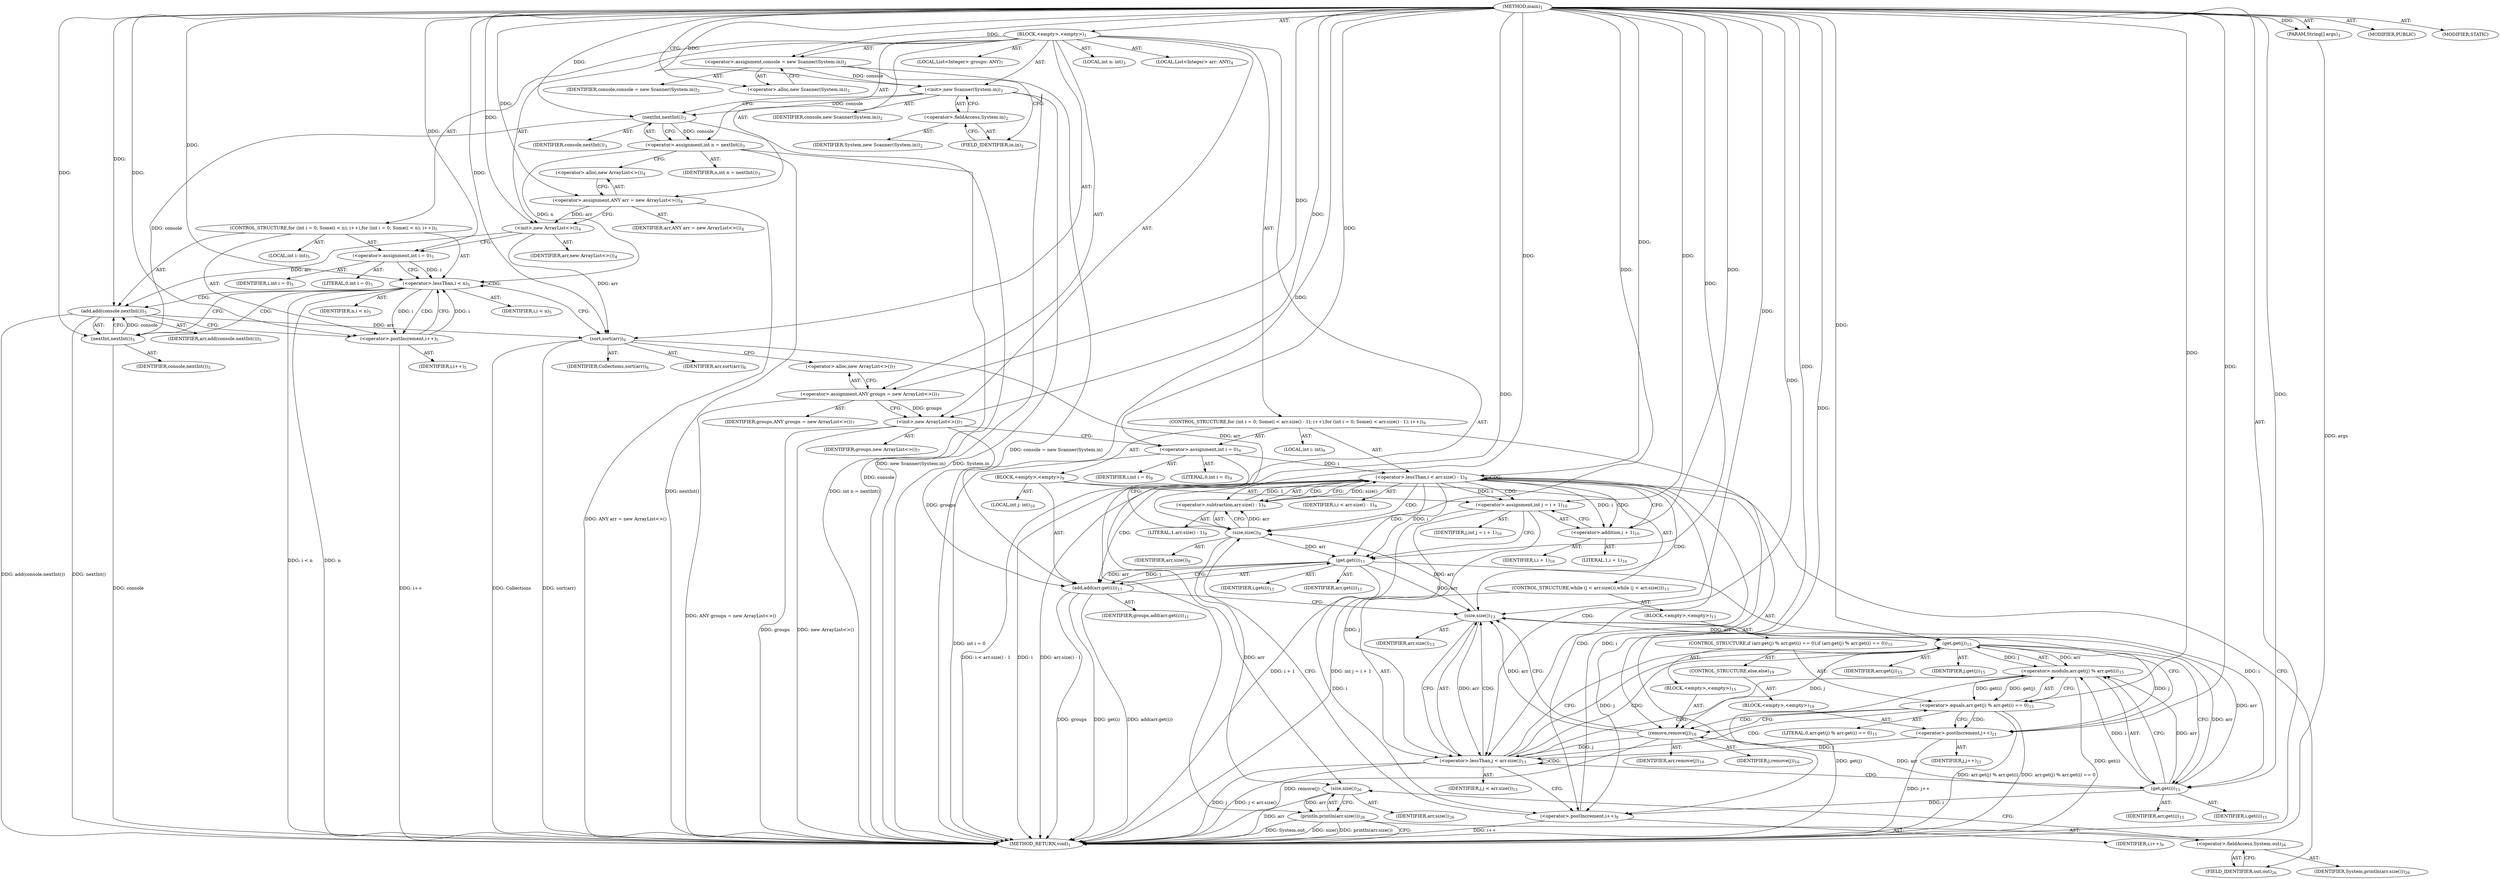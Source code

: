 digraph "main" {  
"21" [label = <(METHOD,main)<SUB>1</SUB>> ]
"22" [label = <(PARAM,String[] args)<SUB>1</SUB>> ]
"23" [label = <(BLOCK,&lt;empty&gt;,&lt;empty&gt;)<SUB>1</SUB>> ]
"24" [label = <(&lt;operator&gt;.assignment,console = new Scanner(System.in))<SUB>2</SUB>> ]
"25" [label = <(IDENTIFIER,console,console = new Scanner(System.in))<SUB>2</SUB>> ]
"26" [label = <(&lt;operator&gt;.alloc,new Scanner(System.in))<SUB>2</SUB>> ]
"27" [label = <(&lt;init&gt;,new Scanner(System.in))<SUB>2</SUB>> ]
"28" [label = <(IDENTIFIER,console,new Scanner(System.in))<SUB>2</SUB>> ]
"29" [label = <(&lt;operator&gt;.fieldAccess,System.in)<SUB>2</SUB>> ]
"30" [label = <(IDENTIFIER,System,new Scanner(System.in))<SUB>2</SUB>> ]
"31" [label = <(FIELD_IDENTIFIER,in,in)<SUB>2</SUB>> ]
"32" [label = <(LOCAL,int n: int)<SUB>3</SUB>> ]
"33" [label = <(&lt;operator&gt;.assignment,int n = nextInt())<SUB>3</SUB>> ]
"34" [label = <(IDENTIFIER,n,int n = nextInt())<SUB>3</SUB>> ]
"35" [label = <(nextInt,nextInt())<SUB>3</SUB>> ]
"36" [label = <(IDENTIFIER,console,nextInt())<SUB>3</SUB>> ]
"4" [label = <(LOCAL,List&lt;Integer&gt; arr: ANY)<SUB>4</SUB>> ]
"37" [label = <(&lt;operator&gt;.assignment,ANY arr = new ArrayList&lt;&gt;())<SUB>4</SUB>> ]
"38" [label = <(IDENTIFIER,arr,ANY arr = new ArrayList&lt;&gt;())<SUB>4</SUB>> ]
"39" [label = <(&lt;operator&gt;.alloc,new ArrayList&lt;&gt;())<SUB>4</SUB>> ]
"40" [label = <(&lt;init&gt;,new ArrayList&lt;&gt;())<SUB>4</SUB>> ]
"3" [label = <(IDENTIFIER,arr,new ArrayList&lt;&gt;())<SUB>4</SUB>> ]
"41" [label = <(CONTROL_STRUCTURE,for (int i = 0; Some(i &lt; n); i++),for (int i = 0; Some(i &lt; n); i++))<SUB>5</SUB>> ]
"42" [label = <(LOCAL,int i: int)<SUB>5</SUB>> ]
"43" [label = <(&lt;operator&gt;.assignment,int i = 0)<SUB>5</SUB>> ]
"44" [label = <(IDENTIFIER,i,int i = 0)<SUB>5</SUB>> ]
"45" [label = <(LITERAL,0,int i = 0)<SUB>5</SUB>> ]
"46" [label = <(&lt;operator&gt;.lessThan,i &lt; n)<SUB>5</SUB>> ]
"47" [label = <(IDENTIFIER,i,i &lt; n)<SUB>5</SUB>> ]
"48" [label = <(IDENTIFIER,n,i &lt; n)<SUB>5</SUB>> ]
"49" [label = <(&lt;operator&gt;.postIncrement,i++)<SUB>5</SUB>> ]
"50" [label = <(IDENTIFIER,i,i++)<SUB>5</SUB>> ]
"51" [label = <(add,add(console.nextInt()))<SUB>5</SUB>> ]
"52" [label = <(IDENTIFIER,arr,add(console.nextInt()))<SUB>5</SUB>> ]
"53" [label = <(nextInt,nextInt())<SUB>5</SUB>> ]
"54" [label = <(IDENTIFIER,console,nextInt())<SUB>5</SUB>> ]
"55" [label = <(sort,sort(arr))<SUB>6</SUB>> ]
"56" [label = <(IDENTIFIER,Collections,sort(arr))<SUB>6</SUB>> ]
"57" [label = <(IDENTIFIER,arr,sort(arr))<SUB>6</SUB>> ]
"6" [label = <(LOCAL,List&lt;Integer&gt; groups: ANY)<SUB>7</SUB>> ]
"58" [label = <(&lt;operator&gt;.assignment,ANY groups = new ArrayList&lt;&gt;())<SUB>7</SUB>> ]
"59" [label = <(IDENTIFIER,groups,ANY groups = new ArrayList&lt;&gt;())<SUB>7</SUB>> ]
"60" [label = <(&lt;operator&gt;.alloc,new ArrayList&lt;&gt;())<SUB>7</SUB>> ]
"61" [label = <(&lt;init&gt;,new ArrayList&lt;&gt;())<SUB>7</SUB>> ]
"5" [label = <(IDENTIFIER,groups,new ArrayList&lt;&gt;())<SUB>7</SUB>> ]
"62" [label = <(CONTROL_STRUCTURE,for (int i = 0; Some(i &lt; arr.size() - 1); i++),for (int i = 0; Some(i &lt; arr.size() - 1); i++))<SUB>9</SUB>> ]
"63" [label = <(LOCAL,int i: int)<SUB>9</SUB>> ]
"64" [label = <(&lt;operator&gt;.assignment,int i = 0)<SUB>9</SUB>> ]
"65" [label = <(IDENTIFIER,i,int i = 0)<SUB>9</SUB>> ]
"66" [label = <(LITERAL,0,int i = 0)<SUB>9</SUB>> ]
"67" [label = <(&lt;operator&gt;.lessThan,i &lt; arr.size() - 1)<SUB>9</SUB>> ]
"68" [label = <(IDENTIFIER,i,i &lt; arr.size() - 1)<SUB>9</SUB>> ]
"69" [label = <(&lt;operator&gt;.subtraction,arr.size() - 1)<SUB>9</SUB>> ]
"70" [label = <(size,size())<SUB>9</SUB>> ]
"71" [label = <(IDENTIFIER,arr,size())<SUB>9</SUB>> ]
"72" [label = <(LITERAL,1,arr.size() - 1)<SUB>9</SUB>> ]
"73" [label = <(&lt;operator&gt;.postIncrement,i++)<SUB>9</SUB>> ]
"74" [label = <(IDENTIFIER,i,i++)<SUB>9</SUB>> ]
"75" [label = <(BLOCK,&lt;empty&gt;,&lt;empty&gt;)<SUB>9</SUB>> ]
"76" [label = <(LOCAL,int j: int)<SUB>10</SUB>> ]
"77" [label = <(&lt;operator&gt;.assignment,int j = i + 1)<SUB>10</SUB>> ]
"78" [label = <(IDENTIFIER,j,int j = i + 1)<SUB>10</SUB>> ]
"79" [label = <(&lt;operator&gt;.addition,i + 1)<SUB>10</SUB>> ]
"80" [label = <(IDENTIFIER,i,i + 1)<SUB>10</SUB>> ]
"81" [label = <(LITERAL,1,i + 1)<SUB>10</SUB>> ]
"82" [label = <(add,add(arr.get(i)))<SUB>11</SUB>> ]
"83" [label = <(IDENTIFIER,groups,add(arr.get(i)))<SUB>11</SUB>> ]
"84" [label = <(get,get(i))<SUB>11</SUB>> ]
"85" [label = <(IDENTIFIER,arr,get(i))<SUB>11</SUB>> ]
"86" [label = <(IDENTIFIER,i,get(i))<SUB>11</SUB>> ]
"87" [label = <(CONTROL_STRUCTURE,while (j &lt; arr.size()),while (j &lt; arr.size()))<SUB>13</SUB>> ]
"88" [label = <(&lt;operator&gt;.lessThan,j &lt; arr.size())<SUB>13</SUB>> ]
"89" [label = <(IDENTIFIER,j,j &lt; arr.size())<SUB>13</SUB>> ]
"90" [label = <(size,size())<SUB>13</SUB>> ]
"91" [label = <(IDENTIFIER,arr,size())<SUB>13</SUB>> ]
"92" [label = <(BLOCK,&lt;empty&gt;,&lt;empty&gt;)<SUB>13</SUB>> ]
"93" [label = <(CONTROL_STRUCTURE,if (arr.get(j) % arr.get(i) == 0),if (arr.get(j) % arr.get(i) == 0))<SUB>15</SUB>> ]
"94" [label = <(&lt;operator&gt;.equals,arr.get(j) % arr.get(i) == 0)<SUB>15</SUB>> ]
"95" [label = <(&lt;operator&gt;.modulo,arr.get(j) % arr.get(i))<SUB>15</SUB>> ]
"96" [label = <(get,get(j))<SUB>15</SUB>> ]
"97" [label = <(IDENTIFIER,arr,get(j))<SUB>15</SUB>> ]
"98" [label = <(IDENTIFIER,j,get(j))<SUB>15</SUB>> ]
"99" [label = <(get,get(i))<SUB>15</SUB>> ]
"100" [label = <(IDENTIFIER,arr,get(i))<SUB>15</SUB>> ]
"101" [label = <(IDENTIFIER,i,get(i))<SUB>15</SUB>> ]
"102" [label = <(LITERAL,0,arr.get(j) % arr.get(i) == 0)<SUB>15</SUB>> ]
"103" [label = <(BLOCK,&lt;empty&gt;,&lt;empty&gt;)<SUB>15</SUB>> ]
"104" [label = <(remove,remove(j))<SUB>16</SUB>> ]
"105" [label = <(IDENTIFIER,arr,remove(j))<SUB>16</SUB>> ]
"106" [label = <(IDENTIFIER,j,remove(j))<SUB>16</SUB>> ]
"107" [label = <(CONTROL_STRUCTURE,else,else)<SUB>19</SUB>> ]
"108" [label = <(BLOCK,&lt;empty&gt;,&lt;empty&gt;)<SUB>19</SUB>> ]
"109" [label = <(&lt;operator&gt;.postIncrement,j++)<SUB>21</SUB>> ]
"110" [label = <(IDENTIFIER,j,j++)<SUB>21</SUB>> ]
"111" [label = <(println,println(arr.size()))<SUB>26</SUB>> ]
"112" [label = <(&lt;operator&gt;.fieldAccess,System.out)<SUB>26</SUB>> ]
"113" [label = <(IDENTIFIER,System,println(arr.size()))<SUB>26</SUB>> ]
"114" [label = <(FIELD_IDENTIFIER,out,out)<SUB>26</SUB>> ]
"115" [label = <(size,size())<SUB>26</SUB>> ]
"116" [label = <(IDENTIFIER,arr,size())<SUB>26</SUB>> ]
"117" [label = <(MODIFIER,PUBLIC)> ]
"118" [label = <(MODIFIER,STATIC)> ]
"119" [label = <(METHOD_RETURN,void)<SUB>1</SUB>> ]
  "21" -> "22"  [ label = "AST: "] 
  "21" -> "23"  [ label = "AST: "] 
  "21" -> "117"  [ label = "AST: "] 
  "21" -> "118"  [ label = "AST: "] 
  "21" -> "119"  [ label = "AST: "] 
  "23" -> "24"  [ label = "AST: "] 
  "23" -> "27"  [ label = "AST: "] 
  "23" -> "32"  [ label = "AST: "] 
  "23" -> "33"  [ label = "AST: "] 
  "23" -> "4"  [ label = "AST: "] 
  "23" -> "37"  [ label = "AST: "] 
  "23" -> "40"  [ label = "AST: "] 
  "23" -> "41"  [ label = "AST: "] 
  "23" -> "55"  [ label = "AST: "] 
  "23" -> "6"  [ label = "AST: "] 
  "23" -> "58"  [ label = "AST: "] 
  "23" -> "61"  [ label = "AST: "] 
  "23" -> "62"  [ label = "AST: "] 
  "23" -> "111"  [ label = "AST: "] 
  "24" -> "25"  [ label = "AST: "] 
  "24" -> "26"  [ label = "AST: "] 
  "27" -> "28"  [ label = "AST: "] 
  "27" -> "29"  [ label = "AST: "] 
  "29" -> "30"  [ label = "AST: "] 
  "29" -> "31"  [ label = "AST: "] 
  "33" -> "34"  [ label = "AST: "] 
  "33" -> "35"  [ label = "AST: "] 
  "35" -> "36"  [ label = "AST: "] 
  "37" -> "38"  [ label = "AST: "] 
  "37" -> "39"  [ label = "AST: "] 
  "40" -> "3"  [ label = "AST: "] 
  "41" -> "42"  [ label = "AST: "] 
  "41" -> "43"  [ label = "AST: "] 
  "41" -> "46"  [ label = "AST: "] 
  "41" -> "49"  [ label = "AST: "] 
  "41" -> "51"  [ label = "AST: "] 
  "43" -> "44"  [ label = "AST: "] 
  "43" -> "45"  [ label = "AST: "] 
  "46" -> "47"  [ label = "AST: "] 
  "46" -> "48"  [ label = "AST: "] 
  "49" -> "50"  [ label = "AST: "] 
  "51" -> "52"  [ label = "AST: "] 
  "51" -> "53"  [ label = "AST: "] 
  "53" -> "54"  [ label = "AST: "] 
  "55" -> "56"  [ label = "AST: "] 
  "55" -> "57"  [ label = "AST: "] 
  "58" -> "59"  [ label = "AST: "] 
  "58" -> "60"  [ label = "AST: "] 
  "61" -> "5"  [ label = "AST: "] 
  "62" -> "63"  [ label = "AST: "] 
  "62" -> "64"  [ label = "AST: "] 
  "62" -> "67"  [ label = "AST: "] 
  "62" -> "73"  [ label = "AST: "] 
  "62" -> "75"  [ label = "AST: "] 
  "64" -> "65"  [ label = "AST: "] 
  "64" -> "66"  [ label = "AST: "] 
  "67" -> "68"  [ label = "AST: "] 
  "67" -> "69"  [ label = "AST: "] 
  "69" -> "70"  [ label = "AST: "] 
  "69" -> "72"  [ label = "AST: "] 
  "70" -> "71"  [ label = "AST: "] 
  "73" -> "74"  [ label = "AST: "] 
  "75" -> "76"  [ label = "AST: "] 
  "75" -> "77"  [ label = "AST: "] 
  "75" -> "82"  [ label = "AST: "] 
  "75" -> "87"  [ label = "AST: "] 
  "77" -> "78"  [ label = "AST: "] 
  "77" -> "79"  [ label = "AST: "] 
  "79" -> "80"  [ label = "AST: "] 
  "79" -> "81"  [ label = "AST: "] 
  "82" -> "83"  [ label = "AST: "] 
  "82" -> "84"  [ label = "AST: "] 
  "84" -> "85"  [ label = "AST: "] 
  "84" -> "86"  [ label = "AST: "] 
  "87" -> "88"  [ label = "AST: "] 
  "87" -> "92"  [ label = "AST: "] 
  "88" -> "89"  [ label = "AST: "] 
  "88" -> "90"  [ label = "AST: "] 
  "90" -> "91"  [ label = "AST: "] 
  "92" -> "93"  [ label = "AST: "] 
  "93" -> "94"  [ label = "AST: "] 
  "93" -> "103"  [ label = "AST: "] 
  "93" -> "107"  [ label = "AST: "] 
  "94" -> "95"  [ label = "AST: "] 
  "94" -> "102"  [ label = "AST: "] 
  "95" -> "96"  [ label = "AST: "] 
  "95" -> "99"  [ label = "AST: "] 
  "96" -> "97"  [ label = "AST: "] 
  "96" -> "98"  [ label = "AST: "] 
  "99" -> "100"  [ label = "AST: "] 
  "99" -> "101"  [ label = "AST: "] 
  "103" -> "104"  [ label = "AST: "] 
  "104" -> "105"  [ label = "AST: "] 
  "104" -> "106"  [ label = "AST: "] 
  "107" -> "108"  [ label = "AST: "] 
  "108" -> "109"  [ label = "AST: "] 
  "109" -> "110"  [ label = "AST: "] 
  "111" -> "112"  [ label = "AST: "] 
  "111" -> "115"  [ label = "AST: "] 
  "112" -> "113"  [ label = "AST: "] 
  "112" -> "114"  [ label = "AST: "] 
  "115" -> "116"  [ label = "AST: "] 
  "24" -> "31"  [ label = "CFG: "] 
  "27" -> "35"  [ label = "CFG: "] 
  "33" -> "39"  [ label = "CFG: "] 
  "37" -> "40"  [ label = "CFG: "] 
  "40" -> "43"  [ label = "CFG: "] 
  "55" -> "60"  [ label = "CFG: "] 
  "58" -> "61"  [ label = "CFG: "] 
  "61" -> "64"  [ label = "CFG: "] 
  "111" -> "119"  [ label = "CFG: "] 
  "26" -> "24"  [ label = "CFG: "] 
  "29" -> "27"  [ label = "CFG: "] 
  "35" -> "33"  [ label = "CFG: "] 
  "39" -> "37"  [ label = "CFG: "] 
  "43" -> "46"  [ label = "CFG: "] 
  "46" -> "53"  [ label = "CFG: "] 
  "46" -> "55"  [ label = "CFG: "] 
  "49" -> "46"  [ label = "CFG: "] 
  "51" -> "49"  [ label = "CFG: "] 
  "60" -> "58"  [ label = "CFG: "] 
  "64" -> "70"  [ label = "CFG: "] 
  "67" -> "79"  [ label = "CFG: "] 
  "67" -> "114"  [ label = "CFG: "] 
  "73" -> "70"  [ label = "CFG: "] 
  "112" -> "115"  [ label = "CFG: "] 
  "115" -> "111"  [ label = "CFG: "] 
  "31" -> "29"  [ label = "CFG: "] 
  "53" -> "51"  [ label = "CFG: "] 
  "69" -> "67"  [ label = "CFG: "] 
  "77" -> "84"  [ label = "CFG: "] 
  "82" -> "90"  [ label = "CFG: "] 
  "114" -> "112"  [ label = "CFG: "] 
  "70" -> "69"  [ label = "CFG: "] 
  "79" -> "77"  [ label = "CFG: "] 
  "84" -> "82"  [ label = "CFG: "] 
  "88" -> "96"  [ label = "CFG: "] 
  "88" -> "73"  [ label = "CFG: "] 
  "90" -> "88"  [ label = "CFG: "] 
  "94" -> "104"  [ label = "CFG: "] 
  "94" -> "109"  [ label = "CFG: "] 
  "95" -> "94"  [ label = "CFG: "] 
  "104" -> "90"  [ label = "CFG: "] 
  "96" -> "99"  [ label = "CFG: "] 
  "99" -> "95"  [ label = "CFG: "] 
  "109" -> "90"  [ label = "CFG: "] 
  "21" -> "26"  [ label = "CFG: "] 
  "22" -> "119"  [ label = "DDG: args"] 
  "24" -> "119"  [ label = "DDG: console = new Scanner(System.in)"] 
  "27" -> "119"  [ label = "DDG: System.in"] 
  "27" -> "119"  [ label = "DDG: new Scanner(System.in)"] 
  "35" -> "119"  [ label = "DDG: console"] 
  "33" -> "119"  [ label = "DDG: nextInt()"] 
  "33" -> "119"  [ label = "DDG: int n = nextInt()"] 
  "37" -> "119"  [ label = "DDG: ANY arr = new ArrayList&lt;&gt;()"] 
  "46" -> "119"  [ label = "DDG: n"] 
  "46" -> "119"  [ label = "DDG: i &lt; n"] 
  "55" -> "119"  [ label = "DDG: sort(arr)"] 
  "58" -> "119"  [ label = "DDG: ANY groups = new ArrayList&lt;&gt;()"] 
  "61" -> "119"  [ label = "DDG: groups"] 
  "61" -> "119"  [ label = "DDG: new ArrayList&lt;&gt;()"] 
  "64" -> "119"  [ label = "DDG: int i = 0"] 
  "67" -> "119"  [ label = "DDG: i"] 
  "67" -> "119"  [ label = "DDG: arr.size() - 1"] 
  "67" -> "119"  [ label = "DDG: i &lt; arr.size() - 1"] 
  "111" -> "119"  [ label = "DDG: System.out"] 
  "115" -> "119"  [ label = "DDG: arr"] 
  "111" -> "119"  [ label = "DDG: size()"] 
  "111" -> "119"  [ label = "DDG: println(arr.size())"] 
  "77" -> "119"  [ label = "DDG: i + 1"] 
  "77" -> "119"  [ label = "DDG: int j = i + 1"] 
  "82" -> "119"  [ label = "DDG: groups"] 
  "82" -> "119"  [ label = "DDG: get(i)"] 
  "82" -> "119"  [ label = "DDG: add(arr.get(i))"] 
  "88" -> "119"  [ label = "DDG: j"] 
  "88" -> "119"  [ label = "DDG: j &lt; arr.size()"] 
  "73" -> "119"  [ label = "DDG: i++"] 
  "95" -> "119"  [ label = "DDG: get(j)"] 
  "95" -> "119"  [ label = "DDG: get(i)"] 
  "94" -> "119"  [ label = "DDG: arr.get(j) % arr.get(i)"] 
  "94" -> "119"  [ label = "DDG: arr.get(j) % arr.get(i) == 0"] 
  "109" -> "119"  [ label = "DDG: j++"] 
  "104" -> "119"  [ label = "DDG: remove(j)"] 
  "53" -> "119"  [ label = "DDG: console"] 
  "51" -> "119"  [ label = "DDG: nextInt()"] 
  "51" -> "119"  [ label = "DDG: add(console.nextInt())"] 
  "49" -> "119"  [ label = "DDG: i++"] 
  "55" -> "119"  [ label = "DDG: Collections"] 
  "21" -> "22"  [ label = "DDG: "] 
  "21" -> "24"  [ label = "DDG: "] 
  "35" -> "33"  [ label = "DDG: console"] 
  "21" -> "37"  [ label = "DDG: "] 
  "21" -> "58"  [ label = "DDG: "] 
  "24" -> "27"  [ label = "DDG: console"] 
  "21" -> "27"  [ label = "DDG: "] 
  "37" -> "40"  [ label = "DDG: arr"] 
  "21" -> "40"  [ label = "DDG: "] 
  "21" -> "43"  [ label = "DDG: "] 
  "21" -> "55"  [ label = "DDG: "] 
  "40" -> "55"  [ label = "DDG: arr"] 
  "51" -> "55"  [ label = "DDG: arr"] 
  "58" -> "61"  [ label = "DDG: groups"] 
  "21" -> "61"  [ label = "DDG: "] 
  "21" -> "64"  [ label = "DDG: "] 
  "115" -> "111"  [ label = "DDG: arr"] 
  "27" -> "35"  [ label = "DDG: console"] 
  "21" -> "35"  [ label = "DDG: "] 
  "43" -> "46"  [ label = "DDG: i"] 
  "49" -> "46"  [ label = "DDG: i"] 
  "21" -> "46"  [ label = "DDG: "] 
  "33" -> "46"  [ label = "DDG: n"] 
  "46" -> "49"  [ label = "DDG: i"] 
  "21" -> "49"  [ label = "DDG: "] 
  "40" -> "51"  [ label = "DDG: arr"] 
  "21" -> "51"  [ label = "DDG: "] 
  "53" -> "51"  [ label = "DDG: console"] 
  "64" -> "67"  [ label = "DDG: i"] 
  "73" -> "67"  [ label = "DDG: i"] 
  "21" -> "67"  [ label = "DDG: "] 
  "69" -> "67"  [ label = "DDG: size()"] 
  "69" -> "67"  [ label = "DDG: 1"] 
  "84" -> "73"  [ label = "DDG: i"] 
  "99" -> "73"  [ label = "DDG: i"] 
  "21" -> "73"  [ label = "DDG: "] 
  "67" -> "77"  [ label = "DDG: i"] 
  "21" -> "77"  [ label = "DDG: "] 
  "70" -> "115"  [ label = "DDG: arr"] 
  "21" -> "115"  [ label = "DDG: "] 
  "35" -> "53"  [ label = "DDG: console"] 
  "21" -> "53"  [ label = "DDG: "] 
  "70" -> "69"  [ label = "DDG: arr"] 
  "21" -> "69"  [ label = "DDG: "] 
  "61" -> "82"  [ label = "DDG: groups"] 
  "21" -> "82"  [ label = "DDG: "] 
  "84" -> "82"  [ label = "DDG: arr"] 
  "84" -> "82"  [ label = "DDG: i"] 
  "55" -> "70"  [ label = "DDG: arr"] 
  "90" -> "70"  [ label = "DDG: arr"] 
  "21" -> "70"  [ label = "DDG: "] 
  "67" -> "79"  [ label = "DDG: i"] 
  "21" -> "79"  [ label = "DDG: "] 
  "70" -> "84"  [ label = "DDG: arr"] 
  "21" -> "84"  [ label = "DDG: "] 
  "67" -> "84"  [ label = "DDG: i"] 
  "77" -> "88"  [ label = "DDG: j"] 
  "109" -> "88"  [ label = "DDG: j"] 
  "104" -> "88"  [ label = "DDG: j"] 
  "21" -> "88"  [ label = "DDG: "] 
  "90" -> "88"  [ label = "DDG: arr"] 
  "84" -> "90"  [ label = "DDG: arr"] 
  "99" -> "90"  [ label = "DDG: arr"] 
  "104" -> "90"  [ label = "DDG: arr"] 
  "21" -> "90"  [ label = "DDG: "] 
  "95" -> "94"  [ label = "DDG: get(j)"] 
  "95" -> "94"  [ label = "DDG: get(i)"] 
  "21" -> "94"  [ label = "DDG: "] 
  "96" -> "95"  [ label = "DDG: arr"] 
  "96" -> "95"  [ label = "DDG: j"] 
  "99" -> "95"  [ label = "DDG: arr"] 
  "99" -> "95"  [ label = "DDG: i"] 
  "99" -> "104"  [ label = "DDG: arr"] 
  "21" -> "104"  [ label = "DDG: "] 
  "96" -> "104"  [ label = "DDG: j"] 
  "90" -> "96"  [ label = "DDG: arr"] 
  "21" -> "96"  [ label = "DDG: "] 
  "88" -> "96"  [ label = "DDG: j"] 
  "96" -> "99"  [ label = "DDG: arr"] 
  "21" -> "99"  [ label = "DDG: "] 
  "84" -> "99"  [ label = "DDG: i"] 
  "96" -> "109"  [ label = "DDG: j"] 
  "21" -> "109"  [ label = "DDG: "] 
  "46" -> "49"  [ label = "CDG: "] 
  "46" -> "51"  [ label = "CDG: "] 
  "46" -> "46"  [ label = "CDG: "] 
  "46" -> "53"  [ label = "CDG: "] 
  "67" -> "73"  [ label = "CDG: "] 
  "67" -> "77"  [ label = "CDG: "] 
  "67" -> "84"  [ label = "CDG: "] 
  "67" -> "69"  [ label = "CDG: "] 
  "67" -> "67"  [ label = "CDG: "] 
  "67" -> "88"  [ label = "CDG: "] 
  "67" -> "70"  [ label = "CDG: "] 
  "67" -> "82"  [ label = "CDG: "] 
  "67" -> "90"  [ label = "CDG: "] 
  "67" -> "79"  [ label = "CDG: "] 
  "88" -> "94"  [ label = "CDG: "] 
  "88" -> "96"  [ label = "CDG: "] 
  "88" -> "99"  [ label = "CDG: "] 
  "88" -> "88"  [ label = "CDG: "] 
  "88" -> "95"  [ label = "CDG: "] 
  "88" -> "90"  [ label = "CDG: "] 
  "94" -> "104"  [ label = "CDG: "] 
  "94" -> "109"  [ label = "CDG: "] 
}
